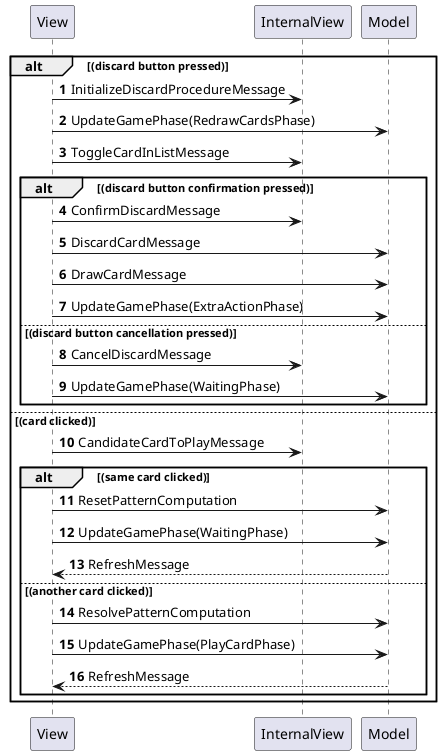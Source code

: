 @startuml
autonumber

'Toggle discard cards on deck - requires pressing a button - WaitingPhase ↔ RedrawCardsPhase
    alt (discard button pressed)
        View -> InternalView: InitializeDiscardProcedureMessage
        View -> Model: UpdateGamePhase(RedrawCardsPhase)

        'RedrawCardsPhase - hand and deck enabled
        'Toggle highlight on standard card
        View -> InternalView: ToggleCardInListMessage

        alt (discard button confirmation pressed)
            View -> InternalView: ConfirmDiscardMessage
            View -> Model: DiscardCardMessage
            View -> Model: DrawCardMessage
            View -> Model: UpdateGamePhase(ExtraActionPhase)
        else (discard button cancellation pressed)
            View -> InternalView: CancelDiscardMessage
            View -> Model: UpdateGamePhase(WaitingPhase)
        end
    else (card clicked)
        'WaitingPhase - hand and deck enabled
        'Toggle highlight on standard card - WaitingPhase ↔ PlayCardPhase
        View -> InternalView: CandidateCardToPlayMessage
        alt (same card clicked)
            View -> Model: ResetPatternComputation
            View -> Model: UpdateGamePhase(WaitingPhase)
            Model --> View: RefreshMessage
        else (another card clicked)
            View -> Model: ResolvePatternComputation
            View -> Model: UpdateGamePhase(PlayCardPhase)
            Model --> View: RefreshMessage
        end
    end
@enduml